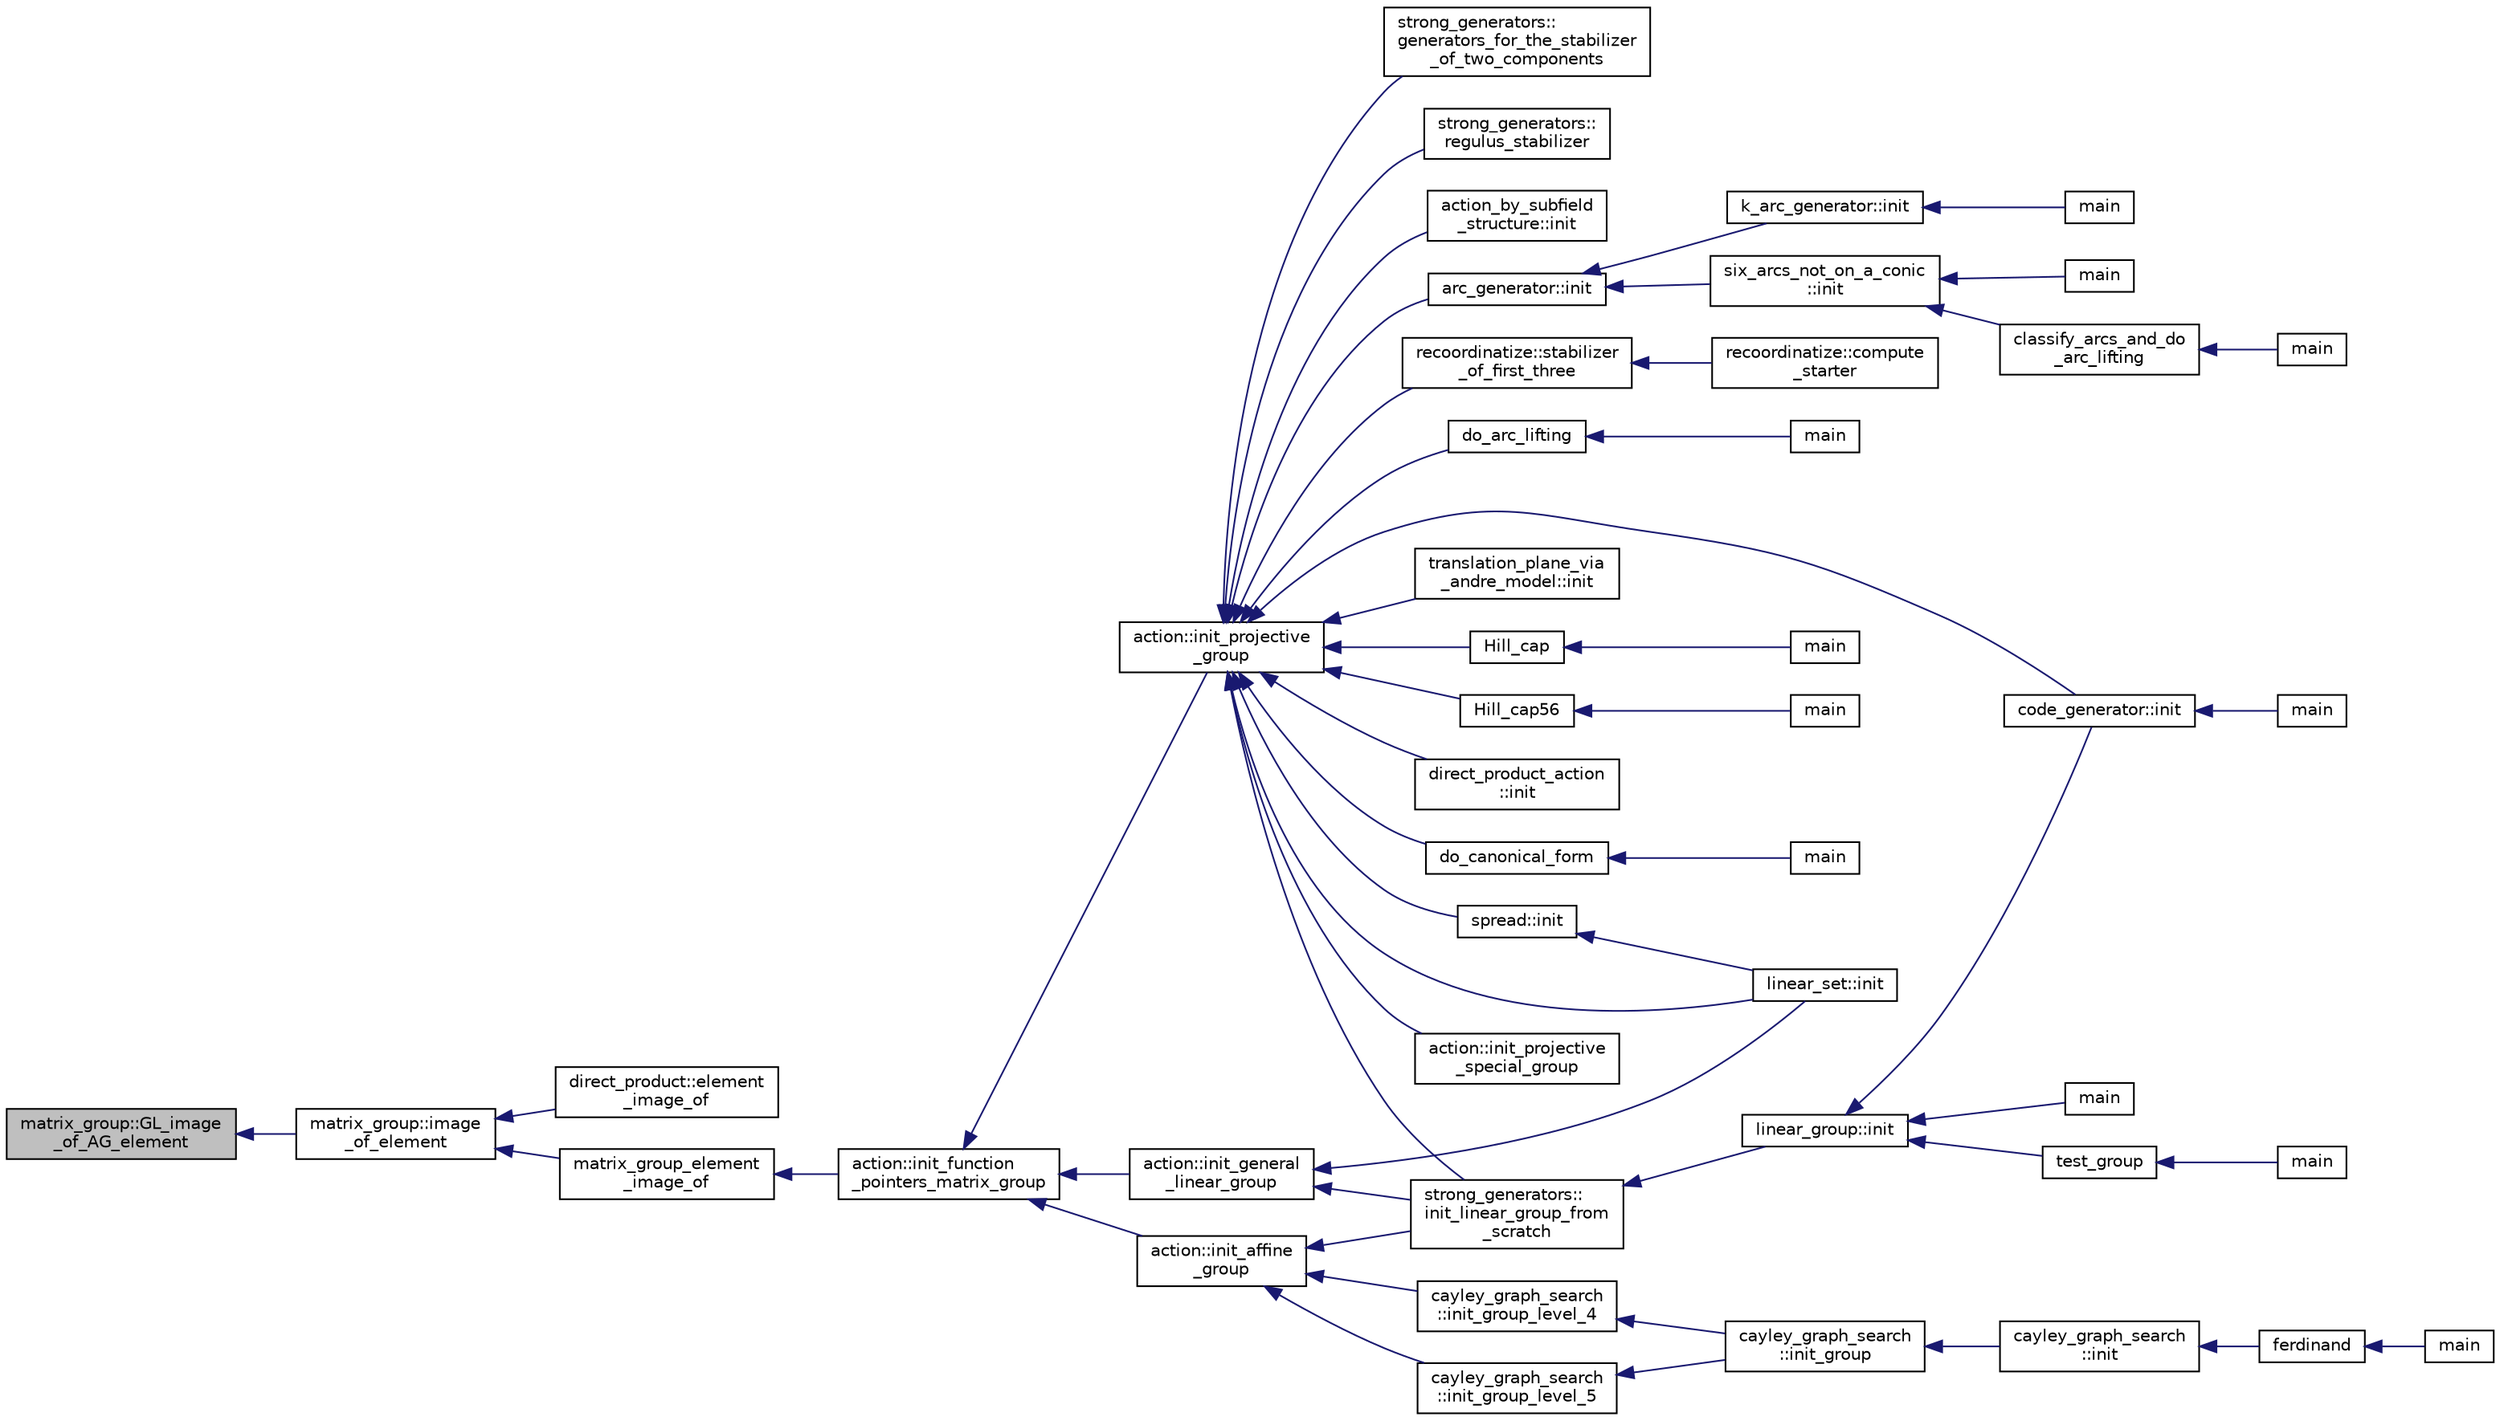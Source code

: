 digraph "matrix_group::GL_image_of_AG_element"
{
  edge [fontname="Helvetica",fontsize="10",labelfontname="Helvetica",labelfontsize="10"];
  node [fontname="Helvetica",fontsize="10",shape=record];
  rankdir="LR";
  Node503 [label="matrix_group::GL_image\l_of_AG_element",height=0.2,width=0.4,color="black", fillcolor="grey75", style="filled", fontcolor="black"];
  Node503 -> Node504 [dir="back",color="midnightblue",fontsize="10",style="solid",fontname="Helvetica"];
  Node504 [label="matrix_group::image\l_of_element",height=0.2,width=0.4,color="black", fillcolor="white", style="filled",URL="$d3/ded/classmatrix__group.html#abe0e1b5d8d046f05b8d3eaa72a9d4036"];
  Node504 -> Node505 [dir="back",color="midnightblue",fontsize="10",style="solid",fontname="Helvetica"];
  Node505 [label="direct_product::element\l_image_of",height=0.2,width=0.4,color="black", fillcolor="white", style="filled",URL="$dc/daf/classdirect__product.html#a394cb5e2dcbe2863c61e8c07217aaa3e"];
  Node504 -> Node506 [dir="back",color="midnightblue",fontsize="10",style="solid",fontname="Helvetica"];
  Node506 [label="matrix_group_element\l_image_of",height=0.2,width=0.4,color="black", fillcolor="white", style="filled",URL="$da/d0a/interface__matrix__group_8_c.html#a8d38612045c1883e700453e9cb8ae05e"];
  Node506 -> Node507 [dir="back",color="midnightblue",fontsize="10",style="solid",fontname="Helvetica"];
  Node507 [label="action::init_function\l_pointers_matrix_group",height=0.2,width=0.4,color="black", fillcolor="white", style="filled",URL="$d2/d86/classaction.html#a48cbc0106c21fdcb5ec74a9cf8f4e1d8"];
  Node507 -> Node508 [dir="back",color="midnightblue",fontsize="10",style="solid",fontname="Helvetica"];
  Node508 [label="action::init_projective\l_group",height=0.2,width=0.4,color="black", fillcolor="white", style="filled",URL="$d2/d86/classaction.html#ad943cb9d3828331bf5634c6dbfc31afd"];
  Node508 -> Node509 [dir="back",color="midnightblue",fontsize="10",style="solid",fontname="Helvetica"];
  Node509 [label="do_arc_lifting",height=0.2,width=0.4,color="black", fillcolor="white", style="filled",URL="$d5/d9e/arcs__orderly_8_c.html#a7367bc544c290322bdbd4545388a27a8"];
  Node509 -> Node510 [dir="back",color="midnightblue",fontsize="10",style="solid",fontname="Helvetica"];
  Node510 [label="main",height=0.2,width=0.4,color="black", fillcolor="white", style="filled",URL="$d5/d9e/arcs__orderly_8_c.html#a3c04138a5bfe5d72780bb7e82a18e627"];
  Node508 -> Node511 [dir="back",color="midnightblue",fontsize="10",style="solid",fontname="Helvetica"];
  Node511 [label="code_generator::init",height=0.2,width=0.4,color="black", fillcolor="white", style="filled",URL="$db/d37/classcode__generator.html#acfaa1e8badf6f30255203f499b130af8"];
  Node511 -> Node512 [dir="back",color="midnightblue",fontsize="10",style="solid",fontname="Helvetica"];
  Node512 [label="main",height=0.2,width=0.4,color="black", fillcolor="white", style="filled",URL="$d4/d4f/codes_8_c.html#a217dbf8b442f20279ea00b898af96f52"];
  Node508 -> Node513 [dir="back",color="midnightblue",fontsize="10",style="solid",fontname="Helvetica"];
  Node513 [label="direct_product_action\l::init",height=0.2,width=0.4,color="black", fillcolor="white", style="filled",URL="$d3/d78/classdirect__product__action.html#aad40060e5821c011cccaa65a5c4df64f"];
  Node508 -> Node514 [dir="back",color="midnightblue",fontsize="10",style="solid",fontname="Helvetica"];
  Node514 [label="Hill_cap",height=0.2,width=0.4,color="black", fillcolor="white", style="filled",URL="$da/d28/hill_8_c.html#a7c2543fe497e681d4b492b16ea7f933e"];
  Node514 -> Node515 [dir="back",color="midnightblue",fontsize="10",style="solid",fontname="Helvetica"];
  Node515 [label="main",height=0.2,width=0.4,color="black", fillcolor="white", style="filled",URL="$da/d28/hill_8_c.html#a217dbf8b442f20279ea00b898af96f52"];
  Node508 -> Node516 [dir="back",color="midnightblue",fontsize="10",style="solid",fontname="Helvetica"];
  Node516 [label="linear_set::init",height=0.2,width=0.4,color="black", fillcolor="white", style="filled",URL="$dd/d86/classlinear__set.html#a7ab24e84423749047d5465cb15505475"];
  Node508 -> Node517 [dir="back",color="midnightblue",fontsize="10",style="solid",fontname="Helvetica"];
  Node517 [label="Hill_cap56",height=0.2,width=0.4,color="black", fillcolor="white", style="filled",URL="$df/d74/tl__geometry_8h.html#ad7fc0ff2bf8455ab25e170c6930047a6"];
  Node517 -> Node518 [dir="back",color="midnightblue",fontsize="10",style="solid",fontname="Helvetica"];
  Node518 [label="main",height=0.2,width=0.4,color="black", fillcolor="white", style="filled",URL="$d4/d6e/make__something_8_c.html#a217dbf8b442f20279ea00b898af96f52"];
  Node508 -> Node519 [dir="back",color="midnightblue",fontsize="10",style="solid",fontname="Helvetica"];
  Node519 [label="do_canonical_form",height=0.2,width=0.4,color="black", fillcolor="white", style="filled",URL="$dc/dd4/group__actions_8h.html#afb9f4a331a8a017ea3b8b7d9ed8dcc88"];
  Node519 -> Node520 [dir="back",color="midnightblue",fontsize="10",style="solid",fontname="Helvetica"];
  Node520 [label="main",height=0.2,width=0.4,color="black", fillcolor="white", style="filled",URL="$d0/d2f/process_8_c.html#a3c04138a5bfe5d72780bb7e82a18e627"];
  Node508 -> Node521 [dir="back",color="midnightblue",fontsize="10",style="solid",fontname="Helvetica"];
  Node521 [label="action::init_projective\l_special_group",height=0.2,width=0.4,color="black", fillcolor="white", style="filled",URL="$d2/d86/classaction.html#a4c69f0e07dff8ba8ac2415faf69d55a4"];
  Node508 -> Node522 [dir="back",color="midnightblue",fontsize="10",style="solid",fontname="Helvetica"];
  Node522 [label="strong_generators::\linit_linear_group_from\l_scratch",height=0.2,width=0.4,color="black", fillcolor="white", style="filled",URL="$dc/d09/classstrong__generators.html#ad47ecfb9c141b65ed6aca34231d5a0d2"];
  Node522 -> Node523 [dir="back",color="midnightblue",fontsize="10",style="solid",fontname="Helvetica"];
  Node523 [label="linear_group::init",height=0.2,width=0.4,color="black", fillcolor="white", style="filled",URL="$df/d5a/classlinear__group.html#a8119aa9b882192ab422b12614b259f28"];
  Node523 -> Node511 [dir="back",color="midnightblue",fontsize="10",style="solid",fontname="Helvetica"];
  Node523 -> Node524 [dir="back",color="midnightblue",fontsize="10",style="solid",fontname="Helvetica"];
  Node524 [label="test_group",height=0.2,width=0.4,color="black", fillcolor="white", style="filled",URL="$d8/d03/analyze__q__designs_8_c.html#ad03444358d0b46e7aa4d88a806b44925"];
  Node524 -> Node525 [dir="back",color="midnightblue",fontsize="10",style="solid",fontname="Helvetica"];
  Node525 [label="main",height=0.2,width=0.4,color="black", fillcolor="white", style="filled",URL="$d8/d03/analyze__q__designs_8_c.html#a217dbf8b442f20279ea00b898af96f52"];
  Node523 -> Node526 [dir="back",color="midnightblue",fontsize="10",style="solid",fontname="Helvetica"];
  Node526 [label="main",height=0.2,width=0.4,color="black", fillcolor="white", style="filled",URL="$da/dd5/subspace__orbits__main_8_c.html#a217dbf8b442f20279ea00b898af96f52"];
  Node508 -> Node527 [dir="back",color="midnightblue",fontsize="10",style="solid",fontname="Helvetica"];
  Node527 [label="strong_generators::\lgenerators_for_the_stabilizer\l_of_two_components",height=0.2,width=0.4,color="black", fillcolor="white", style="filled",URL="$dc/d09/classstrong__generators.html#acd9ddc5b768e4cf3f2398383d5a8f3b2"];
  Node508 -> Node528 [dir="back",color="midnightblue",fontsize="10",style="solid",fontname="Helvetica"];
  Node528 [label="strong_generators::\lregulus_stabilizer",height=0.2,width=0.4,color="black", fillcolor="white", style="filled",URL="$dc/d09/classstrong__generators.html#a32e999d14b4168695f2e775ddf2ed7e7"];
  Node508 -> Node529 [dir="back",color="midnightblue",fontsize="10",style="solid",fontname="Helvetica"];
  Node529 [label="action_by_subfield\l_structure::init",height=0.2,width=0.4,color="black", fillcolor="white", style="filled",URL="$dd/d67/classaction__by__subfield__structure.html#a565b45607d3ebc3eaa0e910a6ce6a661"];
  Node508 -> Node530 [dir="back",color="midnightblue",fontsize="10",style="solid",fontname="Helvetica"];
  Node530 [label="arc_generator::init",height=0.2,width=0.4,color="black", fillcolor="white", style="filled",URL="$d4/d21/classarc__generator.html#ae614e18e9c641d67069fa27d48245cde"];
  Node530 -> Node531 [dir="back",color="midnightblue",fontsize="10",style="solid",fontname="Helvetica"];
  Node531 [label="k_arc_generator::init",height=0.2,width=0.4,color="black", fillcolor="white", style="filled",URL="$d6/dd8/classk__arc__generator.html#a6036d9f52ede9f8ca681505626b5361d"];
  Node531 -> Node532 [dir="back",color="midnightblue",fontsize="10",style="solid",fontname="Helvetica"];
  Node532 [label="main",height=0.2,width=0.4,color="black", fillcolor="white", style="filled",URL="$d6/d01/k__arc__generator__main_8_c.html#a217dbf8b442f20279ea00b898af96f52"];
  Node530 -> Node533 [dir="back",color="midnightblue",fontsize="10",style="solid",fontname="Helvetica"];
  Node533 [label="six_arcs_not_on_a_conic\l::init",height=0.2,width=0.4,color="black", fillcolor="white", style="filled",URL="$d8/de6/classsix__arcs__not__on__a__conic.html#a7a4d5cf8a098488729934cfa8a70944a"];
  Node533 -> Node534 [dir="back",color="midnightblue",fontsize="10",style="solid",fontname="Helvetica"];
  Node534 [label="classify_arcs_and_do\l_arc_lifting",height=0.2,width=0.4,color="black", fillcolor="white", style="filled",URL="$d6/dc3/arc__lifting__main_8_c.html#afdd7be16f16b8c71e9a72fe5f6a0b59c"];
  Node534 -> Node535 [dir="back",color="midnightblue",fontsize="10",style="solid",fontname="Helvetica"];
  Node535 [label="main",height=0.2,width=0.4,color="black", fillcolor="white", style="filled",URL="$d6/dc3/arc__lifting__main_8_c.html#a217dbf8b442f20279ea00b898af96f52"];
  Node533 -> Node536 [dir="back",color="midnightblue",fontsize="10",style="solid",fontname="Helvetica"];
  Node536 [label="main",height=0.2,width=0.4,color="black", fillcolor="white", style="filled",URL="$d2/dfa/create__surface__main_8_c.html#a217dbf8b442f20279ea00b898af96f52"];
  Node508 -> Node537 [dir="back",color="midnightblue",fontsize="10",style="solid",fontname="Helvetica"];
  Node537 [label="recoordinatize::stabilizer\l_of_first_three",height=0.2,width=0.4,color="black", fillcolor="white", style="filled",URL="$d3/d3c/classrecoordinatize.html#ae8a24e776a57f0ac4923f6ed1d1db6e6"];
  Node537 -> Node538 [dir="back",color="midnightblue",fontsize="10",style="solid",fontname="Helvetica"];
  Node538 [label="recoordinatize::compute\l_starter",height=0.2,width=0.4,color="black", fillcolor="white", style="filled",URL="$d3/d3c/classrecoordinatize.html#a274b399821488e5f6fb1adfbc8f8ebac"];
  Node508 -> Node539 [dir="back",color="midnightblue",fontsize="10",style="solid",fontname="Helvetica"];
  Node539 [label="spread::init",height=0.2,width=0.4,color="black", fillcolor="white", style="filled",URL="$da/dc1/classspread.html#aa2493aebcdd72c4472213711dfcc2ab6"];
  Node539 -> Node516 [dir="back",color="midnightblue",fontsize="10",style="solid",fontname="Helvetica"];
  Node508 -> Node540 [dir="back",color="midnightblue",fontsize="10",style="solid",fontname="Helvetica"];
  Node540 [label="translation_plane_via\l_andre_model::init",height=0.2,width=0.4,color="black", fillcolor="white", style="filled",URL="$d1/dcc/classtranslation__plane__via__andre__model.html#adb424599de168ade331979a9218ee07b"];
  Node507 -> Node541 [dir="back",color="midnightblue",fontsize="10",style="solid",fontname="Helvetica"];
  Node541 [label="action::init_affine\l_group",height=0.2,width=0.4,color="black", fillcolor="white", style="filled",URL="$d2/d86/classaction.html#a32c0c683b3071fef19d28ca4880b568a"];
  Node541 -> Node542 [dir="back",color="midnightblue",fontsize="10",style="solid",fontname="Helvetica"];
  Node542 [label="cayley_graph_search\l::init_group_level_4",height=0.2,width=0.4,color="black", fillcolor="white", style="filled",URL="$de/dae/classcayley__graph__search.html#a6593f90cd91bea8c23fe71acca05655e"];
  Node542 -> Node543 [dir="back",color="midnightblue",fontsize="10",style="solid",fontname="Helvetica"];
  Node543 [label="cayley_graph_search\l::init_group",height=0.2,width=0.4,color="black", fillcolor="white", style="filled",URL="$de/dae/classcayley__graph__search.html#adbce2e517a8ed979f53e8aeb043cf4ca"];
  Node543 -> Node544 [dir="back",color="midnightblue",fontsize="10",style="solid",fontname="Helvetica"];
  Node544 [label="cayley_graph_search\l::init",height=0.2,width=0.4,color="black", fillcolor="white", style="filled",URL="$de/dae/classcayley__graph__search.html#add9c6434abeaebac4a07bc03cb21672d"];
  Node544 -> Node545 [dir="back",color="midnightblue",fontsize="10",style="solid",fontname="Helvetica"];
  Node545 [label="ferdinand",height=0.2,width=0.4,color="black", fillcolor="white", style="filled",URL="$da/df3/ferdinand_8_c.html#a322b57727d23cf5a0932f11c30ea18d9"];
  Node545 -> Node546 [dir="back",color="midnightblue",fontsize="10",style="solid",fontname="Helvetica"];
  Node546 [label="main",height=0.2,width=0.4,color="black", fillcolor="white", style="filled",URL="$da/df3/ferdinand_8_c.html#a3c04138a5bfe5d72780bb7e82a18e627"];
  Node541 -> Node547 [dir="back",color="midnightblue",fontsize="10",style="solid",fontname="Helvetica"];
  Node547 [label="cayley_graph_search\l::init_group_level_5",height=0.2,width=0.4,color="black", fillcolor="white", style="filled",URL="$de/dae/classcayley__graph__search.html#ab4427f6ab65833dae31a18f44a5d6d7a"];
  Node547 -> Node543 [dir="back",color="midnightblue",fontsize="10",style="solid",fontname="Helvetica"];
  Node541 -> Node522 [dir="back",color="midnightblue",fontsize="10",style="solid",fontname="Helvetica"];
  Node507 -> Node548 [dir="back",color="midnightblue",fontsize="10",style="solid",fontname="Helvetica"];
  Node548 [label="action::init_general\l_linear_group",height=0.2,width=0.4,color="black", fillcolor="white", style="filled",URL="$d2/d86/classaction.html#a1ff1bf53f9073bfc76ff073e7af6f396"];
  Node548 -> Node516 [dir="back",color="midnightblue",fontsize="10",style="solid",fontname="Helvetica"];
  Node548 -> Node522 [dir="back",color="midnightblue",fontsize="10",style="solid",fontname="Helvetica"];
}
